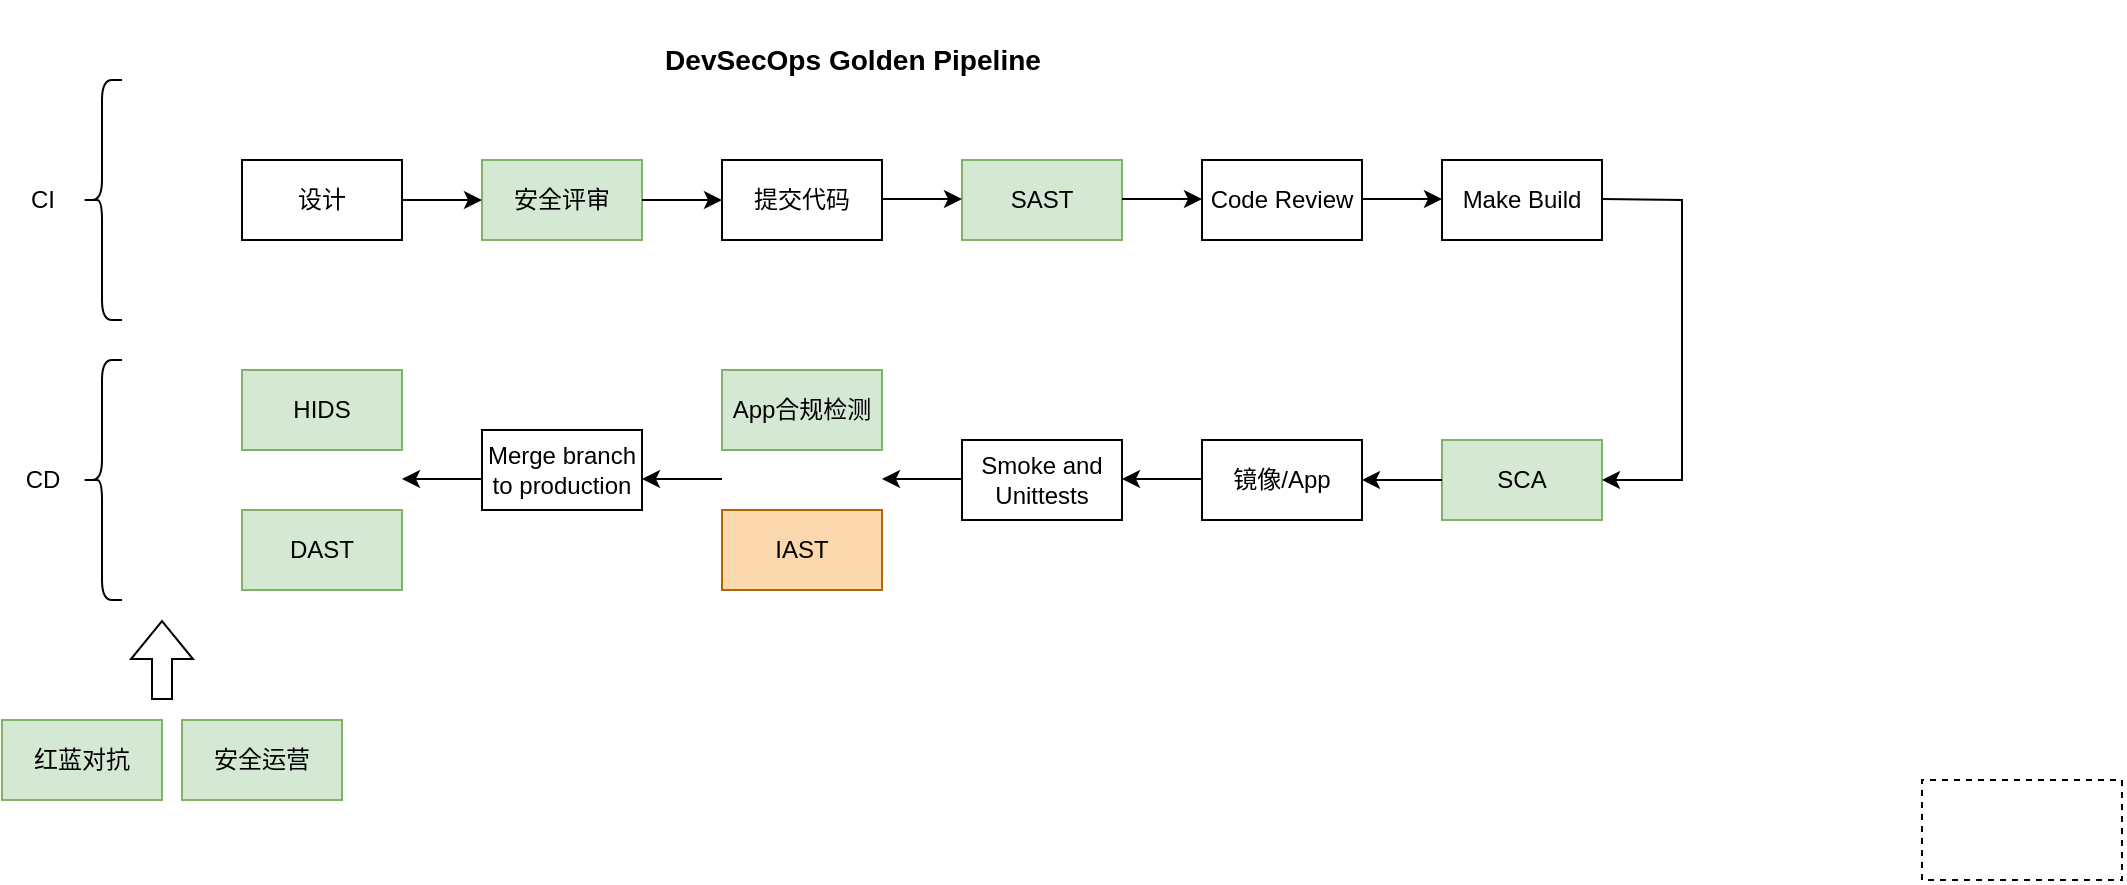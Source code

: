 <mxfile version="20.7.4" type="github">
  <diagram id="-tUx-2XOntA3NxHoDpPF" name="第 1 页">
    <mxGraphModel dx="1434" dy="764" grid="1" gridSize="10" guides="1" tooltips="1" connect="1" arrows="1" fold="1" page="1" pageScale="1" pageWidth="2339" pageHeight="3300" math="0" shadow="0">
      <root>
        <mxCell id="0" />
        <mxCell id="1" parent="0" />
        <mxCell id="jL19WNAzU7R48gSfyLo7-1" value="设计" style="rounded=0;whiteSpace=wrap;html=1;" parent="1" vertex="1">
          <mxGeometry x="120" y="160" width="80" height="40" as="geometry" />
        </mxCell>
        <mxCell id="jL19WNAzU7R48gSfyLo7-3" value="安全评审" style="rounded=0;whiteSpace=wrap;html=1;fillColor=#d5e8d4;strokeColor=#82b366;" parent="1" vertex="1">
          <mxGeometry x="240" y="160" width="80" height="40" as="geometry" />
        </mxCell>
        <mxCell id="jL19WNAzU7R48gSfyLo7-4" value="提交代码" style="rounded=0;whiteSpace=wrap;html=1;" parent="1" vertex="1">
          <mxGeometry x="360" y="160" width="80" height="40" as="geometry" />
        </mxCell>
        <mxCell id="jL19WNAzU7R48gSfyLo7-6" value="SAST" style="rounded=0;whiteSpace=wrap;html=1;fillColor=#d5e8d4;strokeColor=#82b366;" parent="1" vertex="1">
          <mxGeometry x="480" y="160" width="80" height="40" as="geometry" />
        </mxCell>
        <mxCell id="jL19WNAzU7R48gSfyLo7-7" value="Code Review" style="rounded=0;whiteSpace=wrap;html=1;" parent="1" vertex="1">
          <mxGeometry x="600" y="160" width="80" height="40" as="geometry" />
        </mxCell>
        <mxCell id="jL19WNAzU7R48gSfyLo7-8" value="Make Build" style="rounded=0;whiteSpace=wrap;html=1;" parent="1" vertex="1">
          <mxGeometry x="720" y="160" width="80" height="40" as="geometry" />
        </mxCell>
        <mxCell id="jL19WNAzU7R48gSfyLo7-9" value="SCA" style="rounded=0;whiteSpace=wrap;html=1;fillColor=#d5e8d4;strokeColor=#82b366;" parent="1" vertex="1">
          <mxGeometry x="720" y="300" width="80" height="40" as="geometry" />
        </mxCell>
        <mxCell id="jL19WNAzU7R48gSfyLo7-10" value="Smoke and Unittests" style="rounded=0;whiteSpace=wrap;html=1;" parent="1" vertex="1">
          <mxGeometry x="480" y="300" width="80" height="40" as="geometry" />
        </mxCell>
        <mxCell id="jL19WNAzU7R48gSfyLo7-11" value="IAST" style="rounded=0;whiteSpace=wrap;html=1;fillColor=#fad7ac;strokeColor=#b46504;" parent="1" vertex="1">
          <mxGeometry x="360" y="335" width="80" height="40" as="geometry" />
        </mxCell>
        <mxCell id="jL19WNAzU7R48gSfyLo7-12" value="Merge branch to production" style="rounded=0;whiteSpace=wrap;html=1;" parent="1" vertex="1">
          <mxGeometry x="240" y="295" width="80" height="40" as="geometry" />
        </mxCell>
        <mxCell id="jL19WNAzU7R48gSfyLo7-13" value="HIDS" style="rounded=0;whiteSpace=wrap;html=1;fillColor=#d5e8d4;strokeColor=#82b366;" parent="1" vertex="1">
          <mxGeometry x="120" y="265" width="80" height="40" as="geometry" />
        </mxCell>
        <mxCell id="jL19WNAzU7R48gSfyLo7-14" value="DAST" style="rounded=0;whiteSpace=wrap;html=1;fillColor=#d5e8d4;strokeColor=#82b366;" parent="1" vertex="1">
          <mxGeometry x="120" y="335" width="80" height="40" as="geometry" />
        </mxCell>
        <mxCell id="jL19WNAzU7R48gSfyLo7-17" value="" style="endArrow=classic;html=1;rounded=0;entryX=0;entryY=0.5;entryDx=0;entryDy=0;" parent="1" target="jL19WNAzU7R48gSfyLo7-3" edge="1">
          <mxGeometry width="50" height="50" relative="1" as="geometry">
            <mxPoint x="200" y="180" as="sourcePoint" />
            <mxPoint x="250" y="130" as="targetPoint" />
          </mxGeometry>
        </mxCell>
        <mxCell id="jL19WNAzU7R48gSfyLo7-18" value="" style="endArrow=classic;html=1;rounded=0;entryX=0;entryY=0.5;entryDx=0;entryDy=0;exitX=1;exitY=0.5;exitDx=0;exitDy=0;" parent="1" source="jL19WNAzU7R48gSfyLo7-3" target="jL19WNAzU7R48gSfyLo7-4" edge="1">
          <mxGeometry width="50" height="50" relative="1" as="geometry">
            <mxPoint x="340" y="180" as="sourcePoint" />
            <mxPoint x="380" y="180" as="targetPoint" />
          </mxGeometry>
        </mxCell>
        <mxCell id="jL19WNAzU7R48gSfyLo7-20" value="" style="endArrow=classic;html=1;rounded=0;entryX=0;entryY=0.5;entryDx=0;entryDy=0;" parent="1" edge="1">
          <mxGeometry width="50" height="50" relative="1" as="geometry">
            <mxPoint x="440" y="179.5" as="sourcePoint" />
            <mxPoint x="480" y="179.5" as="targetPoint" />
          </mxGeometry>
        </mxCell>
        <mxCell id="jL19WNAzU7R48gSfyLo7-21" value="" style="endArrow=classic;html=1;rounded=0;entryX=0;entryY=0.5;entryDx=0;entryDy=0;" parent="1" edge="1">
          <mxGeometry width="50" height="50" relative="1" as="geometry">
            <mxPoint x="560" y="179.5" as="sourcePoint" />
            <mxPoint x="600" y="179.5" as="targetPoint" />
          </mxGeometry>
        </mxCell>
        <mxCell id="jL19WNAzU7R48gSfyLo7-22" value="" style="endArrow=classic;html=1;rounded=0;entryX=0;entryY=0.5;entryDx=0;entryDy=0;" parent="1" edge="1">
          <mxGeometry width="50" height="50" relative="1" as="geometry">
            <mxPoint x="680" y="179.5" as="sourcePoint" />
            <mxPoint x="720" y="179.5" as="targetPoint" />
          </mxGeometry>
        </mxCell>
        <mxCell id="jL19WNAzU7R48gSfyLo7-24" value="" style="endArrow=classic;html=1;rounded=0;entryX=1;entryY=0.5;entryDx=0;entryDy=0;" parent="1" target="jL19WNAzU7R48gSfyLo7-9" edge="1">
          <mxGeometry width="50" height="50" relative="1" as="geometry">
            <mxPoint x="800" y="179.5" as="sourcePoint" />
            <mxPoint x="840" y="320" as="targetPoint" />
            <Array as="points">
              <mxPoint x="840" y="180" />
              <mxPoint x="840" y="320" />
            </Array>
          </mxGeometry>
        </mxCell>
        <mxCell id="jL19WNAzU7R48gSfyLo7-25" value="" style="endArrow=classic;html=1;rounded=0;" parent="1" edge="1">
          <mxGeometry width="50" height="50" relative="1" as="geometry">
            <mxPoint x="720" y="320" as="sourcePoint" />
            <mxPoint x="680" y="320" as="targetPoint" />
          </mxGeometry>
        </mxCell>
        <mxCell id="jL19WNAzU7R48gSfyLo7-28" value="" style="endArrow=classic;html=1;rounded=0;" parent="1" edge="1">
          <mxGeometry width="50" height="50" relative="1" as="geometry">
            <mxPoint x="480" y="319.5" as="sourcePoint" />
            <mxPoint x="440" y="319.5" as="targetPoint" />
          </mxGeometry>
        </mxCell>
        <mxCell id="jL19WNAzU7R48gSfyLo7-29" value="" style="endArrow=classic;html=1;rounded=0;" parent="1" edge="1">
          <mxGeometry width="50" height="50" relative="1" as="geometry">
            <mxPoint x="600" y="319.5" as="sourcePoint" />
            <mxPoint x="560" y="319.5" as="targetPoint" />
          </mxGeometry>
        </mxCell>
        <mxCell id="jL19WNAzU7R48gSfyLo7-30" value="" style="endArrow=classic;html=1;rounded=0;" parent="1" edge="1">
          <mxGeometry width="50" height="50" relative="1" as="geometry">
            <mxPoint x="240" y="319.5" as="sourcePoint" />
            <mxPoint x="200" y="319.5" as="targetPoint" />
          </mxGeometry>
        </mxCell>
        <mxCell id="jL19WNAzU7R48gSfyLo7-31" value="" style="shape=curlyBracket;whiteSpace=wrap;html=1;rounded=1;labelPosition=left;verticalLabelPosition=middle;align=right;verticalAlign=middle;" parent="1" vertex="1">
          <mxGeometry x="40" y="120" width="20" height="120" as="geometry" />
        </mxCell>
        <mxCell id="jL19WNAzU7R48gSfyLo7-32" value="" style="shape=curlyBracket;whiteSpace=wrap;html=1;rounded=1;labelPosition=left;verticalLabelPosition=middle;align=right;verticalAlign=middle;" parent="1" vertex="1">
          <mxGeometry x="40" y="260" width="20" height="120" as="geometry" />
        </mxCell>
        <mxCell id="jL19WNAzU7R48gSfyLo7-33" value="CI" style="text;html=1;align=center;verticalAlign=middle;resizable=0;points=[];autosize=1;strokeColor=none;fillColor=none;" parent="1" vertex="1">
          <mxGeometry y="165" width="40" height="30" as="geometry" />
        </mxCell>
        <mxCell id="jL19WNAzU7R48gSfyLo7-34" value="CD" style="text;html=1;align=center;verticalAlign=middle;resizable=0;points=[];autosize=1;strokeColor=none;fillColor=none;" parent="1" vertex="1">
          <mxGeometry y="305" width="40" height="30" as="geometry" />
        </mxCell>
        <mxCell id="jL19WNAzU7R48gSfyLo7-35" value="&lt;h3&gt;DevSecOps Golden Pipeline&lt;/h3&gt;" style="text;html=1;align=center;verticalAlign=middle;resizable=0;points=[];autosize=1;strokeColor=none;fillColor=none;" parent="1" vertex="1">
          <mxGeometry x="320" y="80" width="210" height="60" as="geometry" />
        </mxCell>
        <mxCell id="jL19WNAzU7R48gSfyLo7-36" value="镜像/App" style="rounded=0;whiteSpace=wrap;html=1;" parent="1" vertex="1">
          <mxGeometry x="600" y="300" width="80" height="40" as="geometry" />
        </mxCell>
        <mxCell id="jL19WNAzU7R48gSfyLo7-37" value="App合规检测" style="rounded=0;whiteSpace=wrap;html=1;fillColor=#d5e8d4;strokeColor=#82b366;" parent="1" vertex="1">
          <mxGeometry x="360" y="265" width="80" height="40" as="geometry" />
        </mxCell>
        <mxCell id="jL19WNAzU7R48gSfyLo7-38" value="" style="endArrow=none;dashed=1;html=1;rounded=0;" parent="1" edge="1">
          <mxGeometry width="50" height="50" relative="1" as="geometry">
            <mxPoint x="960" y="520" as="sourcePoint" />
            <mxPoint x="960" y="520" as="targetPoint" />
            <Array as="points">
              <mxPoint x="960" y="470" />
              <mxPoint x="1060" y="470" />
              <mxPoint x="1060" y="520" />
            </Array>
          </mxGeometry>
        </mxCell>
        <mxCell id="jL19WNAzU7R48gSfyLo7-39" value="" style="endArrow=classic;html=1;rounded=0;" parent="1" edge="1">
          <mxGeometry width="50" height="50" relative="1" as="geometry">
            <mxPoint x="360" y="319.5" as="sourcePoint" />
            <mxPoint x="320" y="319.5" as="targetPoint" />
          </mxGeometry>
        </mxCell>
        <mxCell id="uJ8aE7mTXSFcYYKHW2Ai-1" value="红蓝对抗" style="rounded=0;whiteSpace=wrap;html=1;fillColor=#d5e8d4;strokeColor=#82b366;" parent="1" vertex="1">
          <mxGeometry y="440" width="80" height="40" as="geometry" />
        </mxCell>
        <mxCell id="uJ8aE7mTXSFcYYKHW2Ai-2" value="" style="shape=flexArrow;endArrow=classic;html=1;rounded=0;" parent="1" edge="1">
          <mxGeometry width="50" height="50" relative="1" as="geometry">
            <mxPoint x="80" y="430" as="sourcePoint" />
            <mxPoint x="80" y="390" as="targetPoint" />
          </mxGeometry>
        </mxCell>
        <mxCell id="uJ8aE7mTXSFcYYKHW2Ai-3" value="安全运营" style="rounded=0;whiteSpace=wrap;html=1;fillColor=#d5e8d4;strokeColor=#82b366;" parent="1" vertex="1">
          <mxGeometry x="90" y="440" width="80" height="40" as="geometry" />
        </mxCell>
      </root>
    </mxGraphModel>
  </diagram>
</mxfile>
